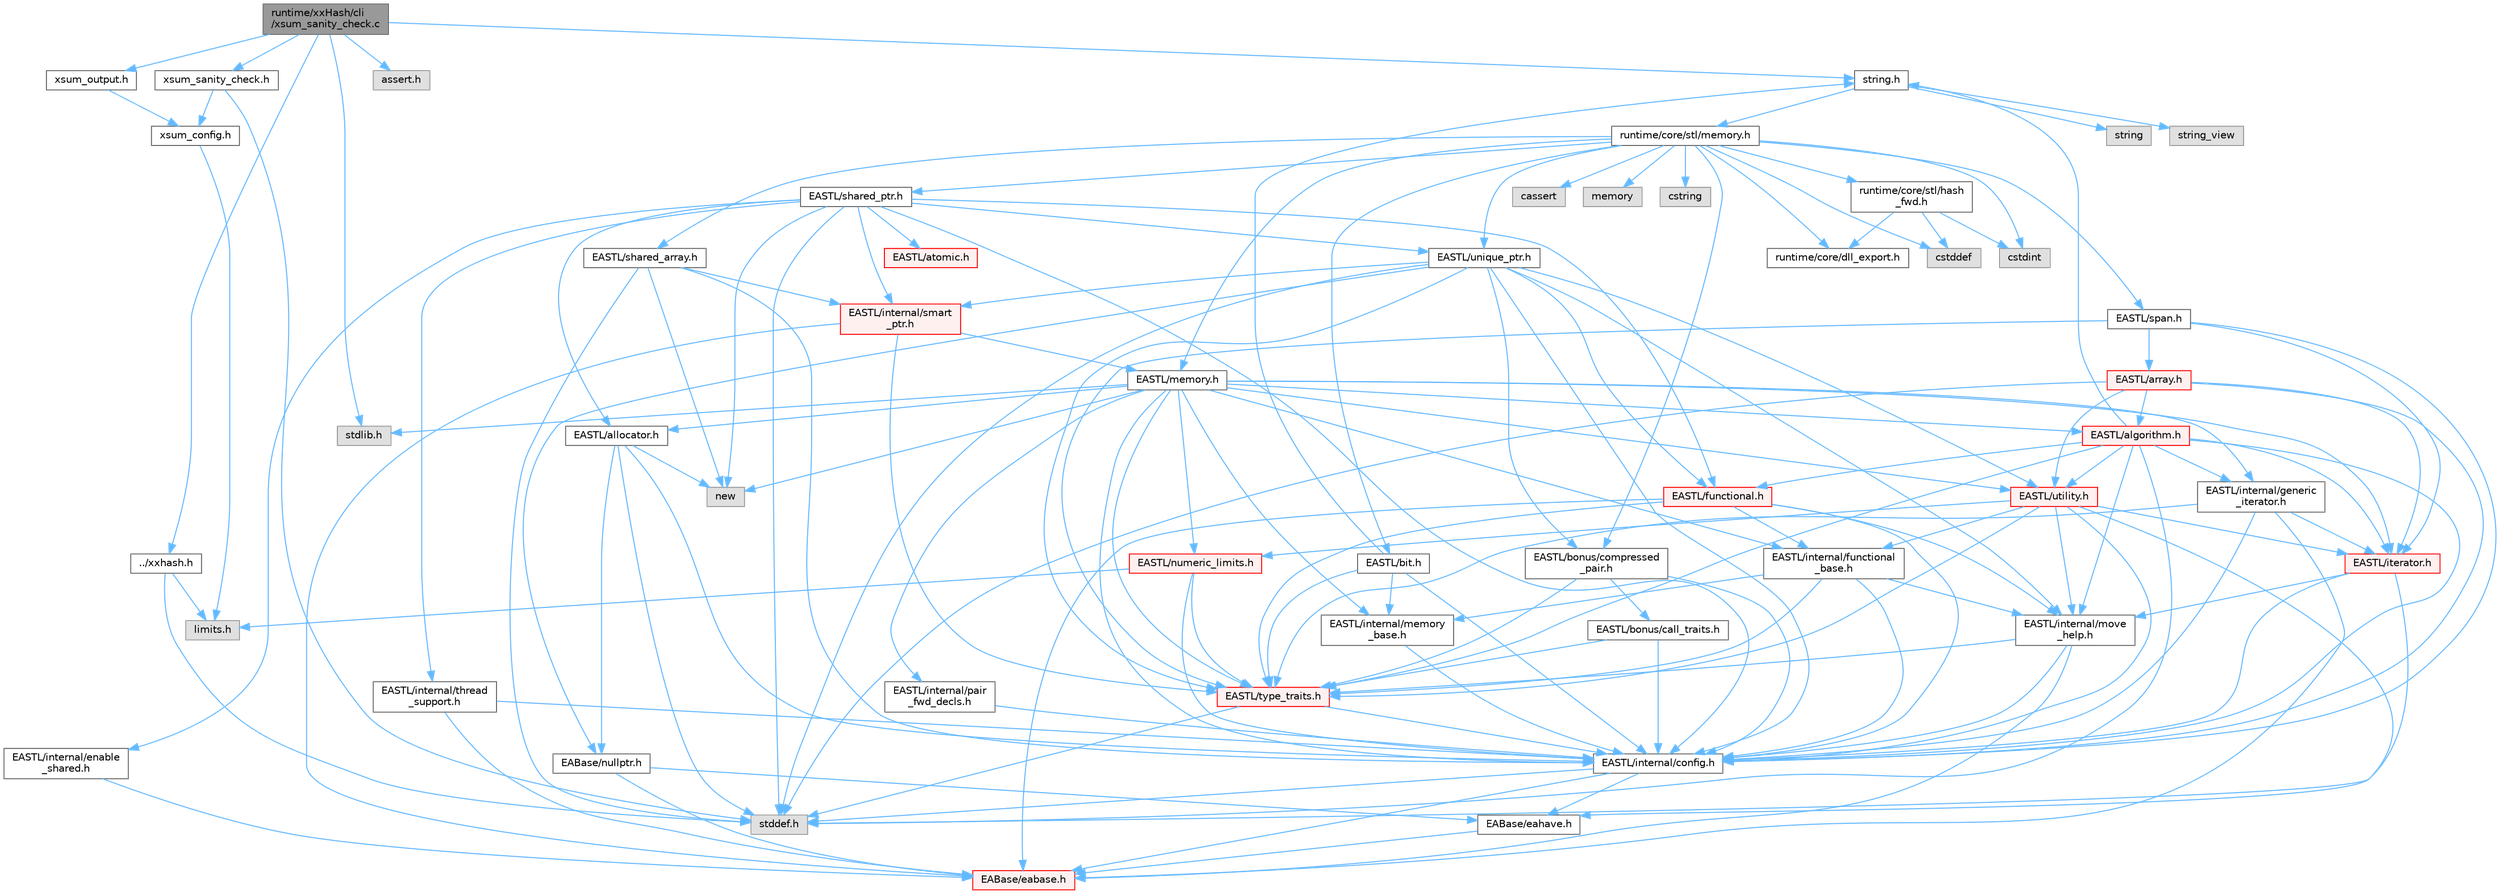digraph "runtime/xxHash/cli/xsum_sanity_check.c"
{
 // LATEX_PDF_SIZE
  bgcolor="transparent";
  edge [fontname=Helvetica,fontsize=10,labelfontname=Helvetica,labelfontsize=10];
  node [fontname=Helvetica,fontsize=10,shape=box,height=0.2,width=0.4];
  Node1 [id="Node000001",label="runtime/xxHash/cli\l/xsum_sanity_check.c",height=0.2,width=0.4,color="gray40", fillcolor="grey60", style="filled", fontcolor="black",tooltip=" "];
  Node1 -> Node2 [id="edge1_Node000001_Node000002",color="steelblue1",style="solid",tooltip=" "];
  Node2 [id="Node000002",label="xsum_sanity_check.h",height=0.2,width=0.4,color="grey40", fillcolor="white", style="filled",URL="$xsum__sanity__check_8h.html",tooltip=" "];
  Node2 -> Node3 [id="edge2_Node000002_Node000003",color="steelblue1",style="solid",tooltip=" "];
  Node3 [id="Node000003",label="xsum_config.h",height=0.2,width=0.4,color="grey40", fillcolor="white", style="filled",URL="$xsum__config_8h.html",tooltip=" "];
  Node3 -> Node4 [id="edge3_Node000003_Node000004",color="steelblue1",style="solid",tooltip=" "];
  Node4 [id="Node000004",label="limits.h",height=0.2,width=0.4,color="grey60", fillcolor="#E0E0E0", style="filled",tooltip=" "];
  Node2 -> Node5 [id="edge4_Node000002_Node000005",color="steelblue1",style="solid",tooltip=" "];
  Node5 [id="Node000005",label="stddef.h",height=0.2,width=0.4,color="grey60", fillcolor="#E0E0E0", style="filled",tooltip=" "];
  Node1 -> Node6 [id="edge5_Node000001_Node000006",color="steelblue1",style="solid",tooltip=" "];
  Node6 [id="Node000006",label="xsum_output.h",height=0.2,width=0.4,color="grey40", fillcolor="white", style="filled",URL="$xsum__output_8h.html",tooltip=" "];
  Node6 -> Node3 [id="edge6_Node000006_Node000003",color="steelblue1",style="solid",tooltip=" "];
  Node1 -> Node7 [id="edge7_Node000001_Node000007",color="steelblue1",style="solid",tooltip=" "];
  Node7 [id="Node000007",label="../xxhash.h",height=0.2,width=0.4,color="grey40", fillcolor="white", style="filled",URL="$xxhash_8h.html",tooltip=" "];
  Node7 -> Node5 [id="edge8_Node000007_Node000005",color="steelblue1",style="solid",tooltip=" "];
  Node7 -> Node4 [id="edge9_Node000007_Node000004",color="steelblue1",style="solid",tooltip=" "];
  Node1 -> Node8 [id="edge10_Node000001_Node000008",color="steelblue1",style="solid",tooltip=" "];
  Node8 [id="Node000008",label="stdlib.h",height=0.2,width=0.4,color="grey60", fillcolor="#E0E0E0", style="filled",tooltip=" "];
  Node1 -> Node9 [id="edge11_Node000001_Node000009",color="steelblue1",style="solid",tooltip=" "];
  Node9 [id="Node000009",label="assert.h",height=0.2,width=0.4,color="grey60", fillcolor="#E0E0E0", style="filled",tooltip=" "];
  Node1 -> Node10 [id="edge12_Node000001_Node000010",color="steelblue1",style="solid",tooltip=" "];
  Node10 [id="Node000010",label="string.h",height=0.2,width=0.4,color="grey40", fillcolor="white", style="filled",URL="$string_8h.html",tooltip=" "];
  Node10 -> Node11 [id="edge13_Node000010_Node000011",color="steelblue1",style="solid",tooltip=" "];
  Node11 [id="Node000011",label="string",height=0.2,width=0.4,color="grey60", fillcolor="#E0E0E0", style="filled",tooltip=" "];
  Node10 -> Node12 [id="edge14_Node000010_Node000012",color="steelblue1",style="solid",tooltip=" "];
  Node12 [id="Node000012",label="string_view",height=0.2,width=0.4,color="grey60", fillcolor="#E0E0E0", style="filled",tooltip=" "];
  Node10 -> Node13 [id="edge15_Node000010_Node000013",color="steelblue1",style="solid",tooltip=" "];
  Node13 [id="Node000013",label="runtime/core/stl/memory.h",height=0.2,width=0.4,color="grey40", fillcolor="white", style="filled",URL="$core_2stl_2memory_8h.html",tooltip=" "];
  Node13 -> Node14 [id="edge16_Node000013_Node000014",color="steelblue1",style="solid",tooltip=" "];
  Node14 [id="Node000014",label="cstddef",height=0.2,width=0.4,color="grey60", fillcolor="#E0E0E0", style="filled",tooltip=" "];
  Node13 -> Node15 [id="edge17_Node000013_Node000015",color="steelblue1",style="solid",tooltip=" "];
  Node15 [id="Node000015",label="cstdint",height=0.2,width=0.4,color="grey60", fillcolor="#E0E0E0", style="filled",tooltip=" "];
  Node13 -> Node16 [id="edge18_Node000013_Node000016",color="steelblue1",style="solid",tooltip=" "];
  Node16 [id="Node000016",label="cassert",height=0.2,width=0.4,color="grey60", fillcolor="#E0E0E0", style="filled",tooltip=" "];
  Node13 -> Node17 [id="edge19_Node000013_Node000017",color="steelblue1",style="solid",tooltip=" "];
  Node17 [id="Node000017",label="memory",height=0.2,width=0.4,color="grey60", fillcolor="#E0E0E0", style="filled",tooltip=" "];
  Node13 -> Node18 [id="edge20_Node000013_Node000018",color="steelblue1",style="solid",tooltip=" "];
  Node18 [id="Node000018",label="cstring",height=0.2,width=0.4,color="grey60", fillcolor="#E0E0E0", style="filled",tooltip=" "];
  Node13 -> Node19 [id="edge21_Node000013_Node000019",color="steelblue1",style="solid",tooltip=" "];
  Node19 [id="Node000019",label="EASTL/bit.h",height=0.2,width=0.4,color="grey40", fillcolor="white", style="filled",URL="$bit_8h.html",tooltip=" "];
  Node19 -> Node20 [id="edge22_Node000019_Node000020",color="steelblue1",style="solid",tooltip=" "];
  Node20 [id="Node000020",label="EASTL/internal/config.h",height=0.2,width=0.4,color="grey40", fillcolor="white", style="filled",URL="$config_8h.html",tooltip=" "];
  Node20 -> Node21 [id="edge23_Node000020_Node000021",color="steelblue1",style="solid",tooltip=" "];
  Node21 [id="Node000021",label="EABase/eabase.h",height=0.2,width=0.4,color="red", fillcolor="#FFF0F0", style="filled",URL="$eabase_8h.html",tooltip=" "];
  Node20 -> Node27 [id="edge24_Node000020_Node000027",color="steelblue1",style="solid",tooltip=" "];
  Node27 [id="Node000027",label="EABase/eahave.h",height=0.2,width=0.4,color="grey40", fillcolor="white", style="filled",URL="$eahave_8h.html",tooltip=" "];
  Node27 -> Node21 [id="edge25_Node000027_Node000021",color="steelblue1",style="solid",tooltip=" "];
  Node20 -> Node5 [id="edge26_Node000020_Node000005",color="steelblue1",style="solid",tooltip=" "];
  Node19 -> Node28 [id="edge27_Node000019_Node000028",color="steelblue1",style="solid",tooltip=" "];
  Node28 [id="Node000028",label="EASTL/internal/memory\l_base.h",height=0.2,width=0.4,color="grey40", fillcolor="white", style="filled",URL="$memory__base_8h.html",tooltip=" "];
  Node28 -> Node20 [id="edge28_Node000028_Node000020",color="steelblue1",style="solid",tooltip=" "];
  Node19 -> Node29 [id="edge29_Node000019_Node000029",color="steelblue1",style="solid",tooltip=" "];
  Node29 [id="Node000029",label="EASTL/type_traits.h",height=0.2,width=0.4,color="red", fillcolor="#FFF0F0", style="filled",URL="$_e_a_s_t_l_2include_2_e_a_s_t_l_2type__traits_8h.html",tooltip=" "];
  Node29 -> Node20 [id="edge30_Node000029_Node000020",color="steelblue1",style="solid",tooltip=" "];
  Node29 -> Node5 [id="edge31_Node000029_Node000005",color="steelblue1",style="solid",tooltip=" "];
  Node19 -> Node10 [id="edge32_Node000019_Node000010",color="steelblue1",style="solid",tooltip=" "];
  Node13 -> Node38 [id="edge33_Node000013_Node000038",color="steelblue1",style="solid",tooltip=" "];
  Node38 [id="Node000038",label="EASTL/memory.h",height=0.2,width=0.4,color="grey40", fillcolor="white", style="filled",URL="$_e_a_s_t_l_2include_2_e_a_s_t_l_2memory_8h.html",tooltip=" "];
  Node38 -> Node20 [id="edge34_Node000038_Node000020",color="steelblue1",style="solid",tooltip=" "];
  Node38 -> Node28 [id="edge35_Node000038_Node000028",color="steelblue1",style="solid",tooltip=" "];
  Node38 -> Node39 [id="edge36_Node000038_Node000039",color="steelblue1",style="solid",tooltip=" "];
  Node39 [id="Node000039",label="EASTL/internal/generic\l_iterator.h",height=0.2,width=0.4,color="grey40", fillcolor="white", style="filled",URL="$generic__iterator_8h.html",tooltip=" "];
  Node39 -> Node21 [id="edge37_Node000039_Node000021",color="steelblue1",style="solid",tooltip=" "];
  Node39 -> Node20 [id="edge38_Node000039_Node000020",color="steelblue1",style="solid",tooltip=" "];
  Node39 -> Node40 [id="edge39_Node000039_Node000040",color="steelblue1",style="solid",tooltip=" "];
  Node40 [id="Node000040",label="EASTL/iterator.h",height=0.2,width=0.4,color="red", fillcolor="#FFF0F0", style="filled",URL="$_e_a_s_t_l_2include_2_e_a_s_t_l_2iterator_8h.html",tooltip=" "];
  Node40 -> Node20 [id="edge40_Node000040_Node000020",color="steelblue1",style="solid",tooltip=" "];
  Node40 -> Node41 [id="edge41_Node000040_Node000041",color="steelblue1",style="solid",tooltip=" "];
  Node41 [id="Node000041",label="EASTL/internal/move\l_help.h",height=0.2,width=0.4,color="grey40", fillcolor="white", style="filled",URL="$move__help_8h.html",tooltip=" "];
  Node41 -> Node21 [id="edge42_Node000041_Node000021",color="steelblue1",style="solid",tooltip=" "];
  Node41 -> Node20 [id="edge43_Node000041_Node000020",color="steelblue1",style="solid",tooltip=" "];
  Node41 -> Node29 [id="edge44_Node000041_Node000029",color="steelblue1",style="solid",tooltip=" "];
  Node40 -> Node5 [id="edge45_Node000040_Node000005",color="steelblue1",style="solid",tooltip=" "];
  Node39 -> Node29 [id="edge46_Node000039_Node000029",color="steelblue1",style="solid",tooltip=" "];
  Node38 -> Node43 [id="edge47_Node000038_Node000043",color="steelblue1",style="solid",tooltip=" "];
  Node43 [id="Node000043",label="EASTL/internal/pair\l_fwd_decls.h",height=0.2,width=0.4,color="grey40", fillcolor="white", style="filled",URL="$pair__fwd__decls_8h.html",tooltip=" "];
  Node43 -> Node20 [id="edge48_Node000043_Node000020",color="steelblue1",style="solid",tooltip=" "];
  Node38 -> Node44 [id="edge49_Node000038_Node000044",color="steelblue1",style="solid",tooltip=" "];
  Node44 [id="Node000044",label="EASTL/internal/functional\l_base.h",height=0.2,width=0.4,color="grey40", fillcolor="white", style="filled",URL="$functional__base_8h.html",tooltip=" "];
  Node44 -> Node20 [id="edge50_Node000044_Node000020",color="steelblue1",style="solid",tooltip=" "];
  Node44 -> Node28 [id="edge51_Node000044_Node000028",color="steelblue1",style="solid",tooltip=" "];
  Node44 -> Node41 [id="edge52_Node000044_Node000041",color="steelblue1",style="solid",tooltip=" "];
  Node44 -> Node29 [id="edge53_Node000044_Node000029",color="steelblue1",style="solid",tooltip=" "];
  Node38 -> Node45 [id="edge54_Node000038_Node000045",color="steelblue1",style="solid",tooltip=" "];
  Node45 [id="Node000045",label="EASTL/algorithm.h",height=0.2,width=0.4,color="red", fillcolor="#FFF0F0", style="filled",URL="$_e_a_s_t_l_2include_2_e_a_s_t_l_2algorithm_8h.html",tooltip=" "];
  Node45 -> Node20 [id="edge55_Node000045_Node000020",color="steelblue1",style="solid",tooltip=" "];
  Node45 -> Node29 [id="edge56_Node000045_Node000029",color="steelblue1",style="solid",tooltip=" "];
  Node45 -> Node41 [id="edge57_Node000045_Node000041",color="steelblue1",style="solid",tooltip=" "];
  Node45 -> Node40 [id="edge58_Node000045_Node000040",color="steelblue1",style="solid",tooltip=" "];
  Node45 -> Node48 [id="edge59_Node000045_Node000048",color="steelblue1",style="solid",tooltip=" "];
  Node48 [id="Node000048",label="EASTL/functional.h",height=0.2,width=0.4,color="red", fillcolor="#FFF0F0", style="filled",URL="$_e_a_s_t_l_2include_2_e_a_s_t_l_2functional_8h.html",tooltip=" "];
  Node48 -> Node21 [id="edge60_Node000048_Node000021",color="steelblue1",style="solid",tooltip=" "];
  Node48 -> Node20 [id="edge61_Node000048_Node000020",color="steelblue1",style="solid",tooltip=" "];
  Node48 -> Node41 [id="edge62_Node000048_Node000041",color="steelblue1",style="solid",tooltip=" "];
  Node48 -> Node29 [id="edge63_Node000048_Node000029",color="steelblue1",style="solid",tooltip=" "];
  Node48 -> Node44 [id="edge64_Node000048_Node000044",color="steelblue1",style="solid",tooltip=" "];
  Node45 -> Node55 [id="edge65_Node000045_Node000055",color="steelblue1",style="solid",tooltip=" "];
  Node55 [id="Node000055",label="EASTL/utility.h",height=0.2,width=0.4,color="red", fillcolor="#FFF0F0", style="filled",URL="$_e_a_s_t_l_2include_2_e_a_s_t_l_2utility_8h.html",tooltip=" "];
  Node55 -> Node20 [id="edge66_Node000055_Node000020",color="steelblue1",style="solid",tooltip=" "];
  Node55 -> Node29 [id="edge67_Node000055_Node000029",color="steelblue1",style="solid",tooltip=" "];
  Node55 -> Node40 [id="edge68_Node000055_Node000040",color="steelblue1",style="solid",tooltip=" "];
  Node55 -> Node56 [id="edge69_Node000055_Node000056",color="steelblue1",style="solid",tooltip=" "];
  Node56 [id="Node000056",label="EASTL/numeric_limits.h",height=0.2,width=0.4,color="red", fillcolor="#FFF0F0", style="filled",URL="$numeric__limits_8h.html",tooltip=" "];
  Node56 -> Node20 [id="edge70_Node000056_Node000020",color="steelblue1",style="solid",tooltip=" "];
  Node56 -> Node29 [id="edge71_Node000056_Node000029",color="steelblue1",style="solid",tooltip=" "];
  Node56 -> Node4 [id="edge72_Node000056_Node000004",color="steelblue1",style="solid",tooltip=" "];
  Node55 -> Node44 [id="edge73_Node000055_Node000044",color="steelblue1",style="solid",tooltip=" "];
  Node55 -> Node41 [id="edge74_Node000055_Node000041",color="steelblue1",style="solid",tooltip=" "];
  Node55 -> Node27 [id="edge75_Node000055_Node000027",color="steelblue1",style="solid",tooltip=" "];
  Node45 -> Node39 [id="edge76_Node000045_Node000039",color="steelblue1",style="solid",tooltip=" "];
  Node45 -> Node5 [id="edge77_Node000045_Node000005",color="steelblue1",style="solid",tooltip=" "];
  Node45 -> Node10 [id="edge78_Node000045_Node000010",color="steelblue1",style="solid",tooltip=" "];
  Node38 -> Node29 [id="edge79_Node000038_Node000029",color="steelblue1",style="solid",tooltip=" "];
  Node38 -> Node52 [id="edge80_Node000038_Node000052",color="steelblue1",style="solid",tooltip=" "];
  Node52 [id="Node000052",label="EASTL/allocator.h",height=0.2,width=0.4,color="grey40", fillcolor="white", style="filled",URL="$allocator_8h.html",tooltip=" "];
  Node52 -> Node20 [id="edge81_Node000052_Node000020",color="steelblue1",style="solid",tooltip=" "];
  Node52 -> Node31 [id="edge82_Node000052_Node000031",color="steelblue1",style="solid",tooltip=" "];
  Node31 [id="Node000031",label="EABase/nullptr.h",height=0.2,width=0.4,color="grey40", fillcolor="white", style="filled",URL="$nullptr_8h.html",tooltip=" "];
  Node31 -> Node21 [id="edge83_Node000031_Node000021",color="steelblue1",style="solid",tooltip=" "];
  Node31 -> Node27 [id="edge84_Node000031_Node000027",color="steelblue1",style="solid",tooltip=" "];
  Node52 -> Node5 [id="edge85_Node000052_Node000005",color="steelblue1",style="solid",tooltip=" "];
  Node52 -> Node53 [id="edge86_Node000052_Node000053",color="steelblue1",style="solid",tooltip=" "];
  Node53 [id="Node000053",label="new",height=0.2,width=0.4,color="grey60", fillcolor="#E0E0E0", style="filled",tooltip=" "];
  Node38 -> Node40 [id="edge87_Node000038_Node000040",color="steelblue1",style="solid",tooltip=" "];
  Node38 -> Node55 [id="edge88_Node000038_Node000055",color="steelblue1",style="solid",tooltip=" "];
  Node38 -> Node56 [id="edge89_Node000038_Node000056",color="steelblue1",style="solid",tooltip=" "];
  Node38 -> Node8 [id="edge90_Node000038_Node000008",color="steelblue1",style="solid",tooltip=" "];
  Node38 -> Node53 [id="edge91_Node000038_Node000053",color="steelblue1",style="solid",tooltip=" "];
  Node13 -> Node65 [id="edge92_Node000013_Node000065",color="steelblue1",style="solid",tooltip=" "];
  Node65 [id="Node000065",label="EASTL/shared_array.h",height=0.2,width=0.4,color="grey40", fillcolor="white", style="filled",URL="$shared__array_8h.html",tooltip=" "];
  Node65 -> Node20 [id="edge93_Node000065_Node000020",color="steelblue1",style="solid",tooltip=" "];
  Node65 -> Node66 [id="edge94_Node000065_Node000066",color="steelblue1",style="solid",tooltip=" "];
  Node66 [id="Node000066",label="EASTL/internal/smart\l_ptr.h",height=0.2,width=0.4,color="red", fillcolor="#FFF0F0", style="filled",URL="$smart__ptr_8h.html",tooltip=" "];
  Node66 -> Node21 [id="edge95_Node000066_Node000021",color="steelblue1",style="solid",tooltip=" "];
  Node66 -> Node38 [id="edge96_Node000066_Node000038",color="steelblue1",style="solid",tooltip=" "];
  Node66 -> Node29 [id="edge97_Node000066_Node000029",color="steelblue1",style="solid",tooltip=" "];
  Node65 -> Node53 [id="edge98_Node000065_Node000053",color="steelblue1",style="solid",tooltip=" "];
  Node65 -> Node5 [id="edge99_Node000065_Node000005",color="steelblue1",style="solid",tooltip=" "];
  Node13 -> Node68 [id="edge100_Node000013_Node000068",color="steelblue1",style="solid",tooltip=" "];
  Node68 [id="Node000068",label="EASTL/unique_ptr.h",height=0.2,width=0.4,color="grey40", fillcolor="white", style="filled",URL="$unique__ptr_8h.html",tooltip=" "];
  Node68 -> Node31 [id="edge101_Node000068_Node000031",color="steelblue1",style="solid",tooltip=" "];
  Node68 -> Node69 [id="edge102_Node000068_Node000069",color="steelblue1",style="solid",tooltip=" "];
  Node69 [id="Node000069",label="EASTL/bonus/compressed\l_pair.h",height=0.2,width=0.4,color="grey40", fillcolor="white", style="filled",URL="$compressed__pair_8h.html",tooltip=" "];
  Node69 -> Node20 [id="edge103_Node000069_Node000020",color="steelblue1",style="solid",tooltip=" "];
  Node69 -> Node29 [id="edge104_Node000069_Node000029",color="steelblue1",style="solid",tooltip=" "];
  Node69 -> Node70 [id="edge105_Node000069_Node000070",color="steelblue1",style="solid",tooltip=" "];
  Node70 [id="Node000070",label="EASTL/bonus/call_traits.h",height=0.2,width=0.4,color="grey40", fillcolor="white", style="filled",URL="$call__traits_8h.html",tooltip=" "];
  Node70 -> Node20 [id="edge106_Node000070_Node000020",color="steelblue1",style="solid",tooltip=" "];
  Node70 -> Node29 [id="edge107_Node000070_Node000029",color="steelblue1",style="solid",tooltip=" "];
  Node68 -> Node48 [id="edge108_Node000068_Node000048",color="steelblue1",style="solid",tooltip=" "];
  Node68 -> Node20 [id="edge109_Node000068_Node000020",color="steelblue1",style="solid",tooltip=" "];
  Node68 -> Node41 [id="edge110_Node000068_Node000041",color="steelblue1",style="solid",tooltip=" "];
  Node68 -> Node66 [id="edge111_Node000068_Node000066",color="steelblue1",style="solid",tooltip=" "];
  Node68 -> Node29 [id="edge112_Node000068_Node000029",color="steelblue1",style="solid",tooltip=" "];
  Node68 -> Node55 [id="edge113_Node000068_Node000055",color="steelblue1",style="solid",tooltip=" "];
  Node68 -> Node5 [id="edge114_Node000068_Node000005",color="steelblue1",style="solid",tooltip=" "];
  Node13 -> Node71 [id="edge115_Node000013_Node000071",color="steelblue1",style="solid",tooltip=" "];
  Node71 [id="Node000071",label="EASTL/shared_ptr.h",height=0.2,width=0.4,color="grey40", fillcolor="white", style="filled",URL="$shared__ptr_8h.html",tooltip=" "];
  Node71 -> Node20 [id="edge116_Node000071_Node000020",color="steelblue1",style="solid",tooltip=" "];
  Node71 -> Node66 [id="edge117_Node000071_Node000066",color="steelblue1",style="solid",tooltip=" "];
  Node71 -> Node72 [id="edge118_Node000071_Node000072",color="steelblue1",style="solid",tooltip=" "];
  Node72 [id="Node000072",label="EASTL/internal/thread\l_support.h",height=0.2,width=0.4,color="grey40", fillcolor="white", style="filled",URL="$thread__support_8h.html",tooltip=" "];
  Node72 -> Node21 [id="edge119_Node000072_Node000021",color="steelblue1",style="solid",tooltip=" "];
  Node72 -> Node20 [id="edge120_Node000072_Node000020",color="steelblue1",style="solid",tooltip=" "];
  Node71 -> Node68 [id="edge121_Node000071_Node000068",color="steelblue1",style="solid",tooltip=" "];
  Node71 -> Node48 [id="edge122_Node000071_Node000048",color="steelblue1",style="solid",tooltip=" "];
  Node71 -> Node52 [id="edge123_Node000071_Node000052",color="steelblue1",style="solid",tooltip=" "];
  Node71 -> Node73 [id="edge124_Node000071_Node000073",color="steelblue1",style="solid",tooltip=" "];
  Node73 [id="Node000073",label="EASTL/atomic.h",height=0.2,width=0.4,color="red", fillcolor="#FFF0F0", style="filled",URL="$_e_a_s_t_l_2include_2_e_a_s_t_l_2atomic_8h.html",tooltip=" "];
  Node71 -> Node53 [id="edge125_Node000071_Node000053",color="steelblue1",style="solid",tooltip=" "];
  Node71 -> Node5 [id="edge126_Node000071_Node000005",color="steelblue1",style="solid",tooltip=" "];
  Node71 -> Node150 [id="edge127_Node000071_Node000150",color="steelblue1",style="solid",tooltip=" "];
  Node150 [id="Node000150",label="EASTL/internal/enable\l_shared.h",height=0.2,width=0.4,color="grey40", fillcolor="white", style="filled",URL="$enable__shared_8h.html",tooltip=" "];
  Node150 -> Node21 [id="edge128_Node000150_Node000021",color="steelblue1",style="solid",tooltip=" "];
  Node13 -> Node151 [id="edge129_Node000013_Node000151",color="steelblue1",style="solid",tooltip=" "];
  Node151 [id="Node000151",label="EASTL/span.h",height=0.2,width=0.4,color="grey40", fillcolor="white", style="filled",URL="$span_8h.html",tooltip=" "];
  Node151 -> Node20 [id="edge130_Node000151_Node000020",color="steelblue1",style="solid",tooltip=" "];
  Node151 -> Node29 [id="edge131_Node000151_Node000029",color="steelblue1",style="solid",tooltip=" "];
  Node151 -> Node40 [id="edge132_Node000151_Node000040",color="steelblue1",style="solid",tooltip=" "];
  Node151 -> Node152 [id="edge133_Node000151_Node000152",color="steelblue1",style="solid",tooltip=" "];
  Node152 [id="Node000152",label="EASTL/array.h",height=0.2,width=0.4,color="red", fillcolor="#FFF0F0", style="filled",URL="$array_8h.html",tooltip=" "];
  Node152 -> Node20 [id="edge134_Node000152_Node000020",color="steelblue1",style="solid",tooltip=" "];
  Node152 -> Node40 [id="edge135_Node000152_Node000040",color="steelblue1",style="solid",tooltip=" "];
  Node152 -> Node45 [id="edge136_Node000152_Node000045",color="steelblue1",style="solid",tooltip=" "];
  Node152 -> Node55 [id="edge137_Node000152_Node000055",color="steelblue1",style="solid",tooltip=" "];
  Node152 -> Node5 [id="edge138_Node000152_Node000005",color="steelblue1",style="solid",tooltip=" "];
  Node13 -> Node69 [id="edge139_Node000013_Node000069",color="steelblue1",style="solid",tooltip=" "];
  Node13 -> Node154 [id="edge140_Node000013_Node000154",color="steelblue1",style="solid",tooltip=" "];
  Node154 [id="Node000154",label="runtime/core/dll_export.h",height=0.2,width=0.4,color="grey40", fillcolor="white", style="filled",URL="$dll__export_8h.html",tooltip=" "];
  Node13 -> Node155 [id="edge141_Node000013_Node000155",color="steelblue1",style="solid",tooltip=" "];
  Node155 [id="Node000155",label="runtime/core/stl/hash\l_fwd.h",height=0.2,width=0.4,color="grey40", fillcolor="white", style="filled",URL="$hash__fwd_8h.html",tooltip=" "];
  Node155 -> Node14 [id="edge142_Node000155_Node000014",color="steelblue1",style="solid",tooltip=" "];
  Node155 -> Node15 [id="edge143_Node000155_Node000015",color="steelblue1",style="solid",tooltip=" "];
  Node155 -> Node154 [id="edge144_Node000155_Node000154",color="steelblue1",style="solid",tooltip=" "];
}
